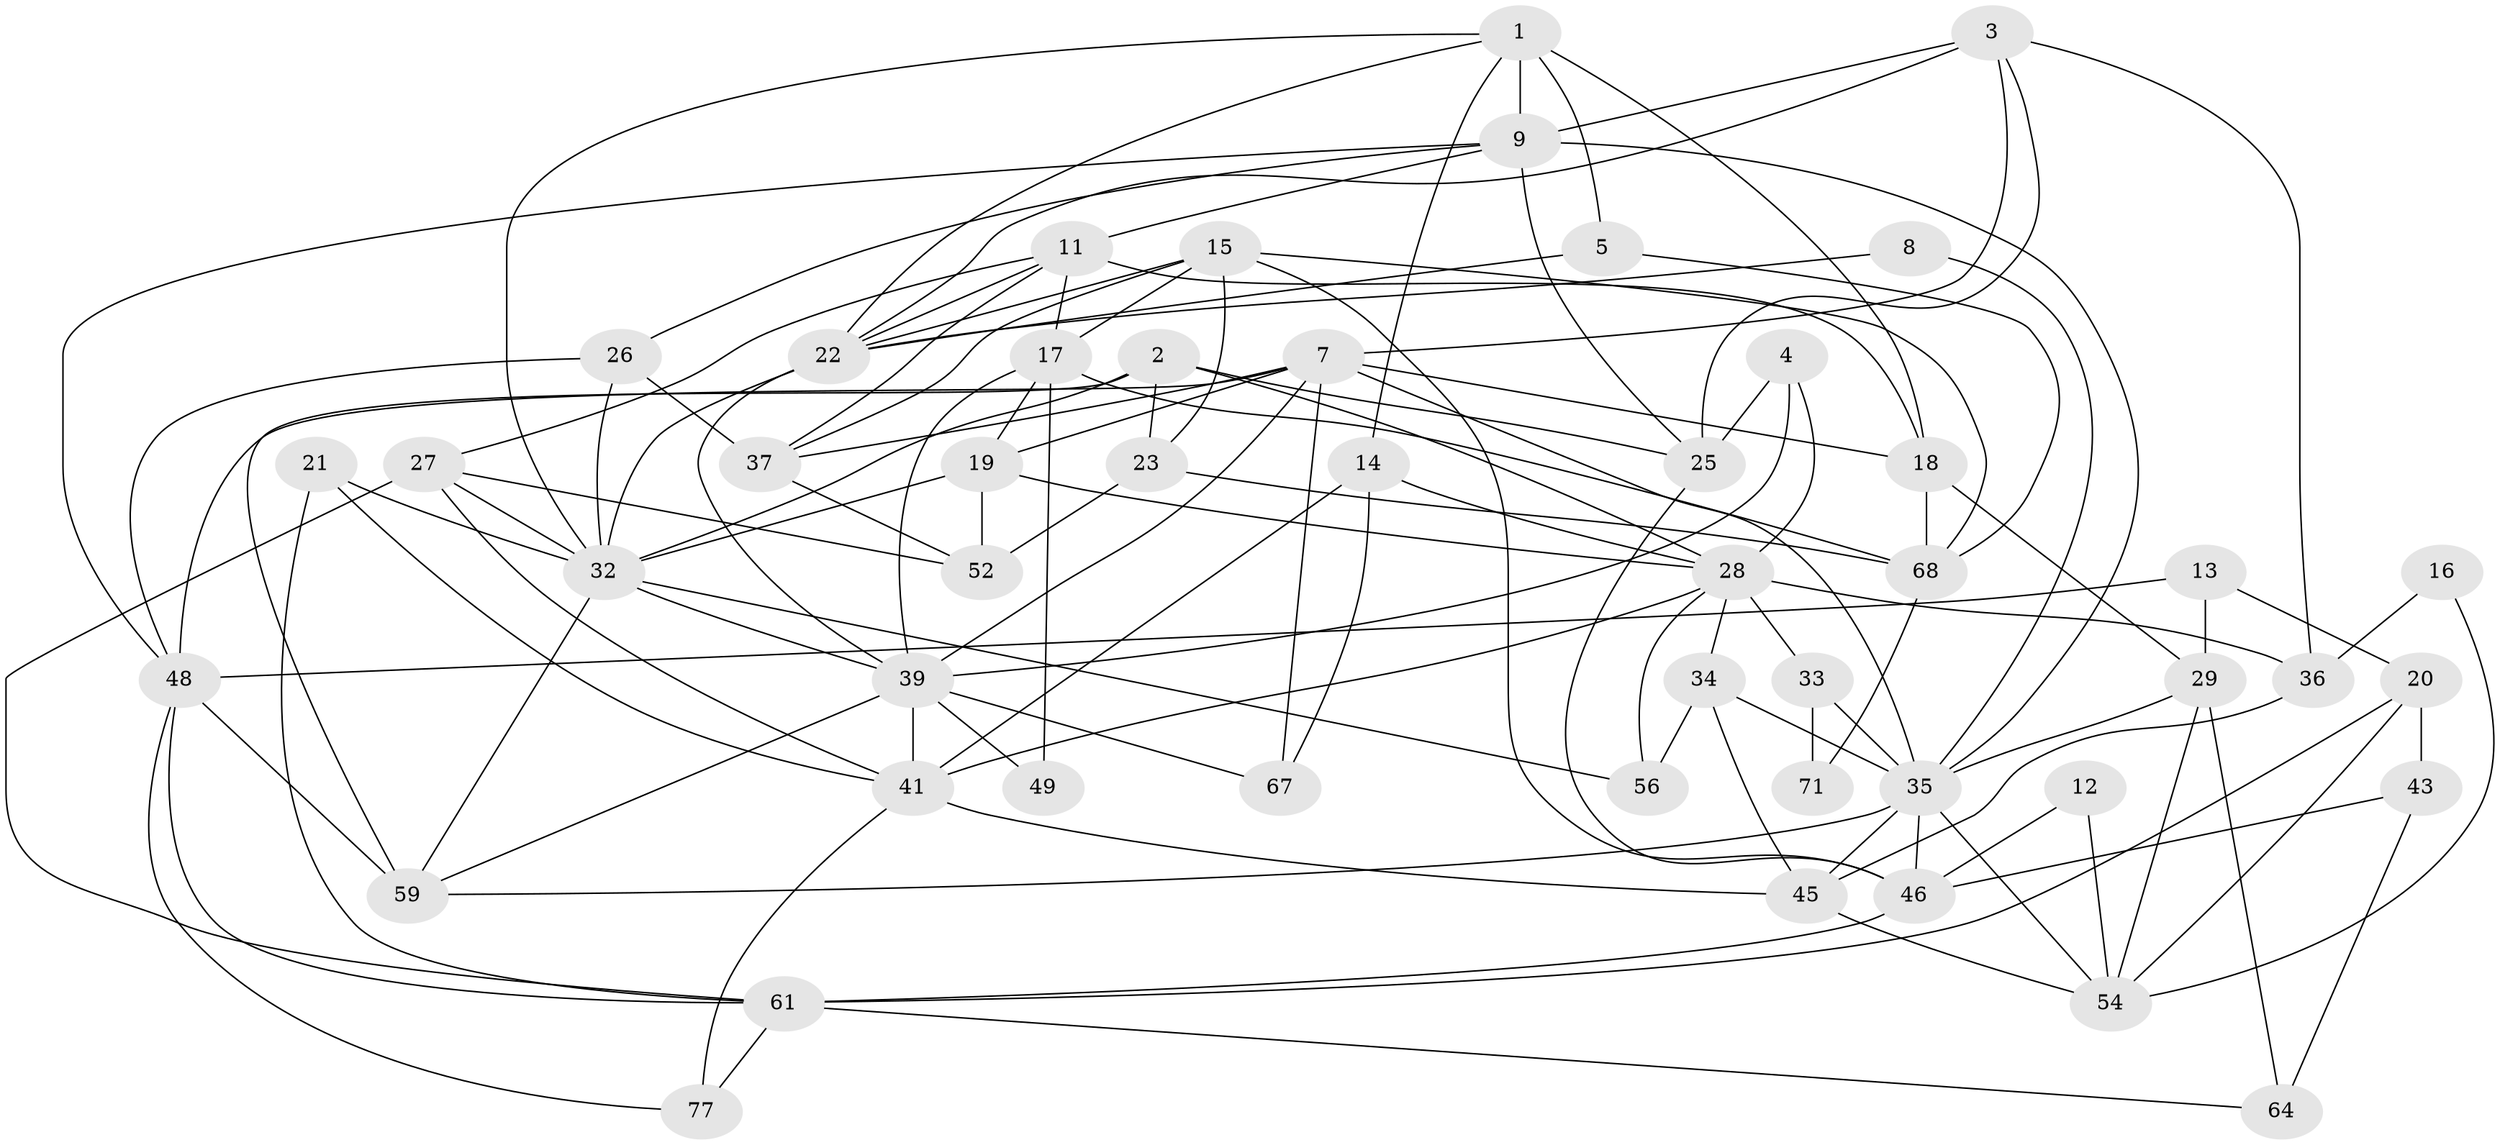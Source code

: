 // original degree distribution, {4: 0.2948717948717949, 3: 0.2692307692307692, 5: 0.20512820512820512, 2: 0.11538461538461539, 6: 0.0641025641025641, 7: 0.038461538461538464, 8: 0.01282051282051282}
// Generated by graph-tools (version 1.1) at 2025/41/03/06/25 10:41:52]
// undirected, 49 vertices, 121 edges
graph export_dot {
graph [start="1"]
  node [color=gray90,style=filled];
  1 [super="+50"];
  2 [super="+78"];
  3;
  4;
  5 [super="+6"];
  7 [super="+24"];
  8;
  9 [super="+10"];
  11 [super="+72"];
  12;
  13;
  14 [super="+31"];
  15 [super="+44"];
  16;
  17 [super="+73"];
  18;
  19 [super="+30"];
  20;
  21 [super="+60"];
  22 [super="+47"];
  23;
  25 [super="+42"];
  26;
  27 [super="+40"];
  28 [super="+62"];
  29 [super="+74"];
  32 [super="+51"];
  33;
  34 [super="+53"];
  35 [super="+57"];
  36;
  37 [super="+38"];
  39 [super="+65"];
  41 [super="+55"];
  43;
  45 [super="+58"];
  46 [super="+66"];
  48 [super="+70"];
  49;
  52;
  54 [super="+69"];
  56;
  59 [super="+75"];
  61 [super="+63"];
  64;
  67;
  68 [super="+76"];
  71;
  77;
  1 -- 18;
  1 -- 32;
  1 -- 5;
  1 -- 22;
  1 -- 14;
  1 -- 9 [weight=2];
  2 -- 23;
  2 -- 59;
  2 -- 32;
  2 -- 25;
  2 -- 28;
  3 -- 7;
  3 -- 36;
  3 -- 22;
  3 -- 9;
  3 -- 25;
  4 -- 39;
  4 -- 25;
  4 -- 28;
  5 -- 22;
  5 -- 68;
  7 -- 18;
  7 -- 35;
  7 -- 48;
  7 -- 19;
  7 -- 67;
  7 -- 37;
  7 -- 39;
  8 -- 35;
  8 -- 22;
  9 -- 25;
  9 -- 11;
  9 -- 48;
  9 -- 35;
  9 -- 26;
  11 -- 27;
  11 -- 17;
  11 -- 18;
  11 -- 22 [weight=2];
  11 -- 37;
  12 -- 46;
  12 -- 54;
  13 -- 48;
  13 -- 20;
  13 -- 29;
  14 -- 67;
  14 -- 28;
  14 -- 41;
  15 -- 22;
  15 -- 46;
  15 -- 17;
  15 -- 68;
  15 -- 37;
  15 -- 23;
  16 -- 36;
  16 -- 54;
  17 -- 49;
  17 -- 39;
  17 -- 19;
  17 -- 68;
  18 -- 68;
  18 -- 29;
  19 -- 28;
  19 -- 32;
  19 -- 52;
  20 -- 43;
  20 -- 54;
  20 -- 61;
  21 -- 41;
  21 -- 32 [weight=2];
  21 -- 61;
  22 -- 32;
  22 -- 39;
  23 -- 52;
  23 -- 68;
  25 -- 46;
  26 -- 32;
  26 -- 48;
  26 -- 37;
  27 -- 41;
  27 -- 32;
  27 -- 61;
  27 -- 52;
  28 -- 33;
  28 -- 36;
  28 -- 56;
  28 -- 41;
  28 -- 34;
  29 -- 64 [weight=2];
  29 -- 35;
  29 -- 54;
  32 -- 56;
  32 -- 59;
  32 -- 39;
  33 -- 35;
  33 -- 71;
  34 -- 56;
  34 -- 35;
  34 -- 45;
  35 -- 59;
  35 -- 46;
  35 -- 45;
  35 -- 54;
  36 -- 45;
  37 -- 52;
  39 -- 67;
  39 -- 49;
  39 -- 41;
  39 -- 59;
  41 -- 77;
  41 -- 45;
  43 -- 46;
  43 -- 64;
  45 -- 54;
  46 -- 61;
  48 -- 77;
  48 -- 59;
  48 -- 61;
  61 -- 77;
  61 -- 64;
  68 -- 71;
}
